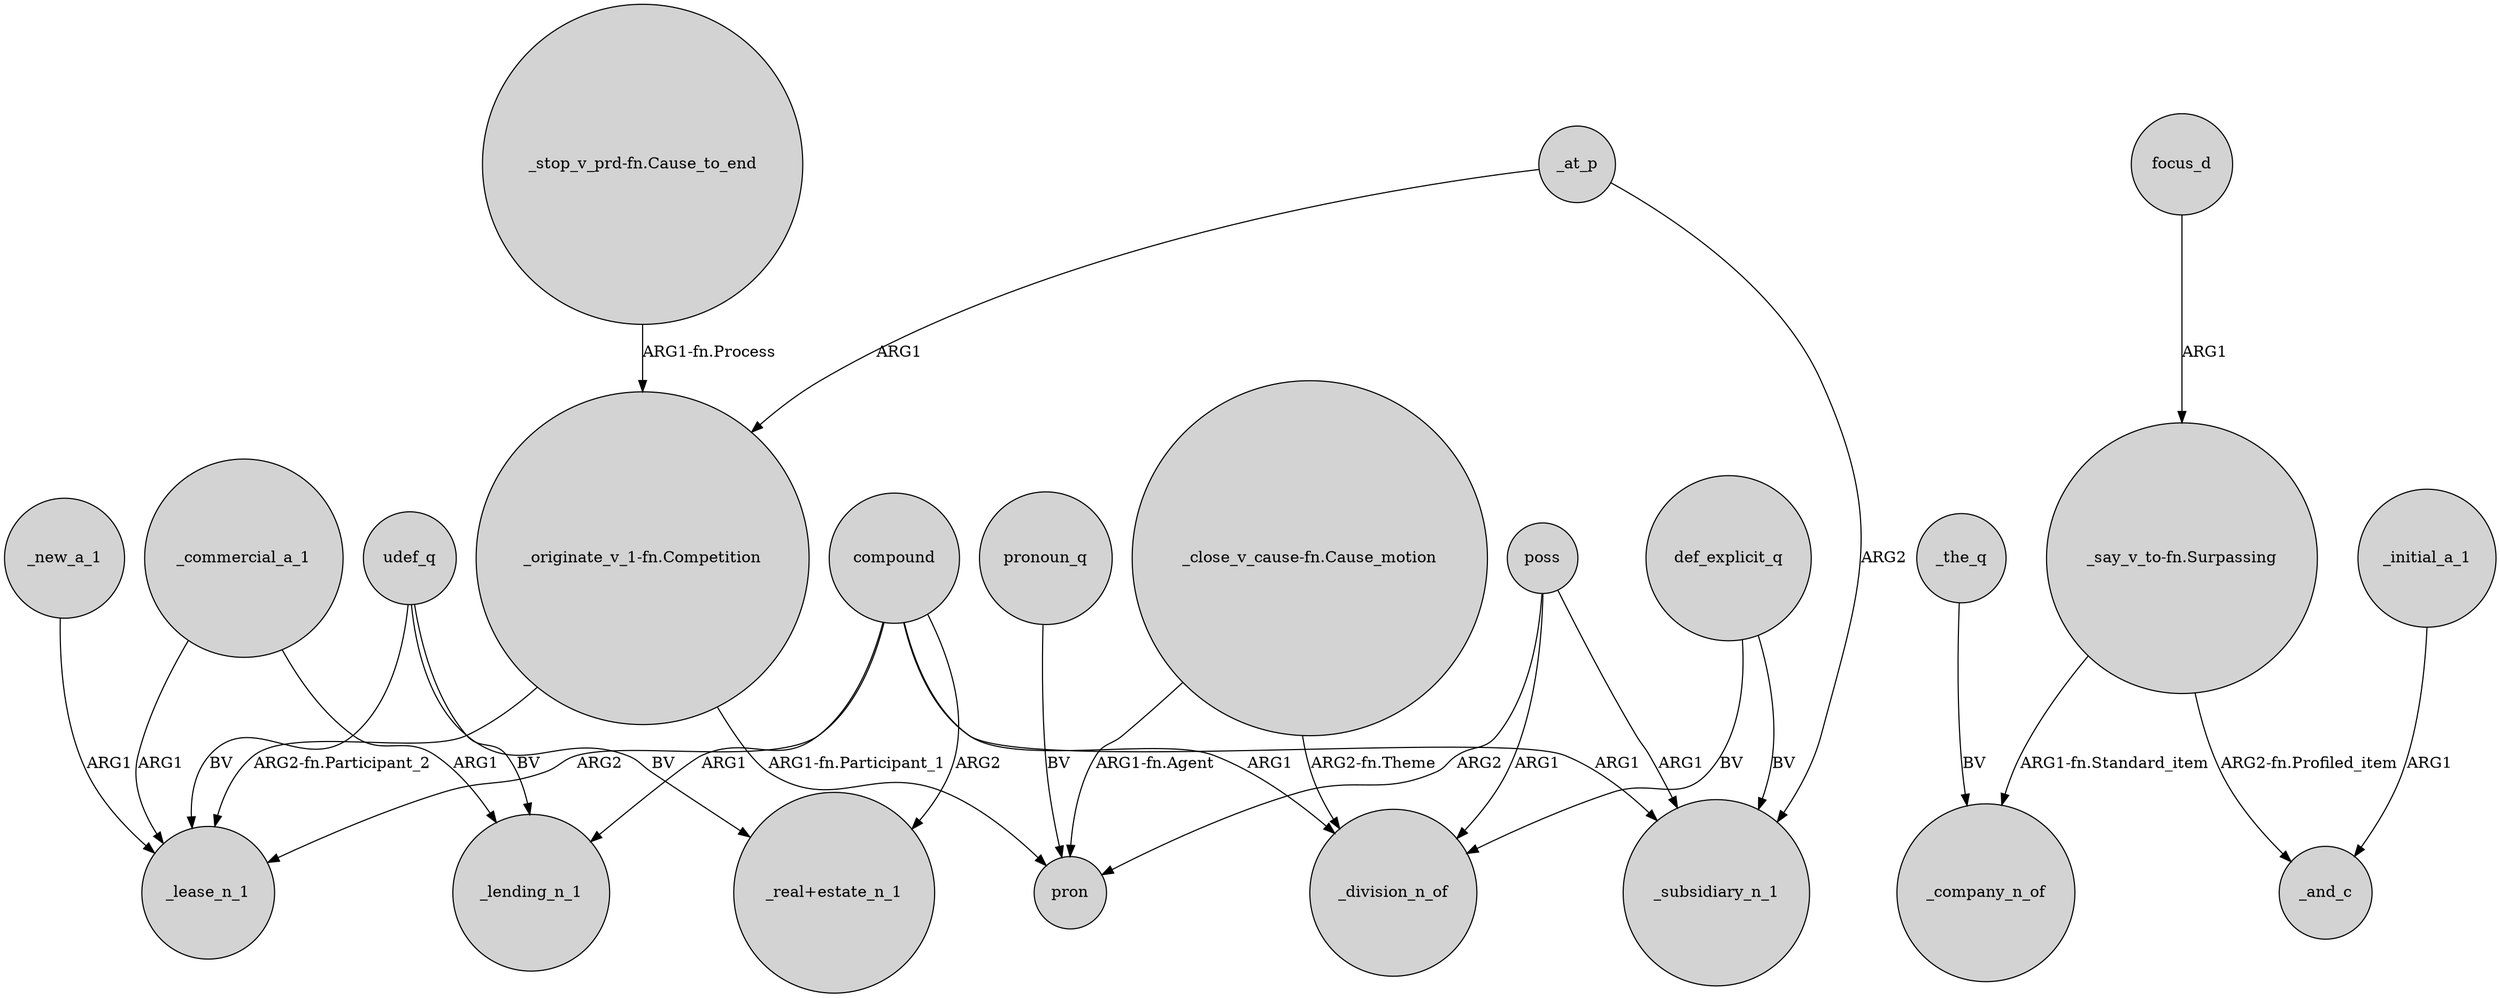 digraph {
	node [shape=circle style=filled]
	_new_a_1 -> _lease_n_1 [label=ARG1]
	_at_p -> "_originate_v_1-fn.Competition" [label=ARG1]
	def_explicit_q -> _division_n_of [label=BV]
	"_close_v_cause-fn.Cause_motion" -> pron [label="ARG1-fn.Agent"]
	compound -> _lease_n_1 [label=ARG2]
	"_say_v_to-fn.Surpassing" -> _company_n_of [label="ARG1-fn.Standard_item"]
	_commercial_a_1 -> _lease_n_1 [label=ARG1]
	compound -> "_real+estate_n_1" [label=ARG2]
	"_close_v_cause-fn.Cause_motion" -> _division_n_of [label="ARG2-fn.Theme"]
	compound -> _lending_n_1 [label=ARG1]
	_at_p -> _subsidiary_n_1 [label=ARG2]
	"_originate_v_1-fn.Competition" -> pron [label="ARG1-fn.Participant_1"]
	pronoun_q -> pron [label=BV]
	poss -> pron [label=ARG2]
	"_originate_v_1-fn.Competition" -> _lease_n_1 [label="ARG2-fn.Participant_2"]
	_initial_a_1 -> _and_c [label=ARG1]
	_commercial_a_1 -> _lending_n_1 [label=ARG1]
	"_stop_v_prd-fn.Cause_to_end" -> "_originate_v_1-fn.Competition" [label="ARG1-fn.Process"]
	def_explicit_q -> _subsidiary_n_1 [label=BV]
	"_say_v_to-fn.Surpassing" -> _and_c [label="ARG2-fn.Profiled_item"]
	compound -> _division_n_of [label=ARG1]
	udef_q -> _lease_n_1 [label=BV]
	poss -> _subsidiary_n_1 [label=ARG1]
	focus_d -> "_say_v_to-fn.Surpassing" [label=ARG1]
	poss -> _division_n_of [label=ARG1]
	udef_q -> _lending_n_1 [label=BV]
	compound -> _subsidiary_n_1 [label=ARG1]
	udef_q -> "_real+estate_n_1" [label=BV]
	_the_q -> _company_n_of [label=BV]
}
